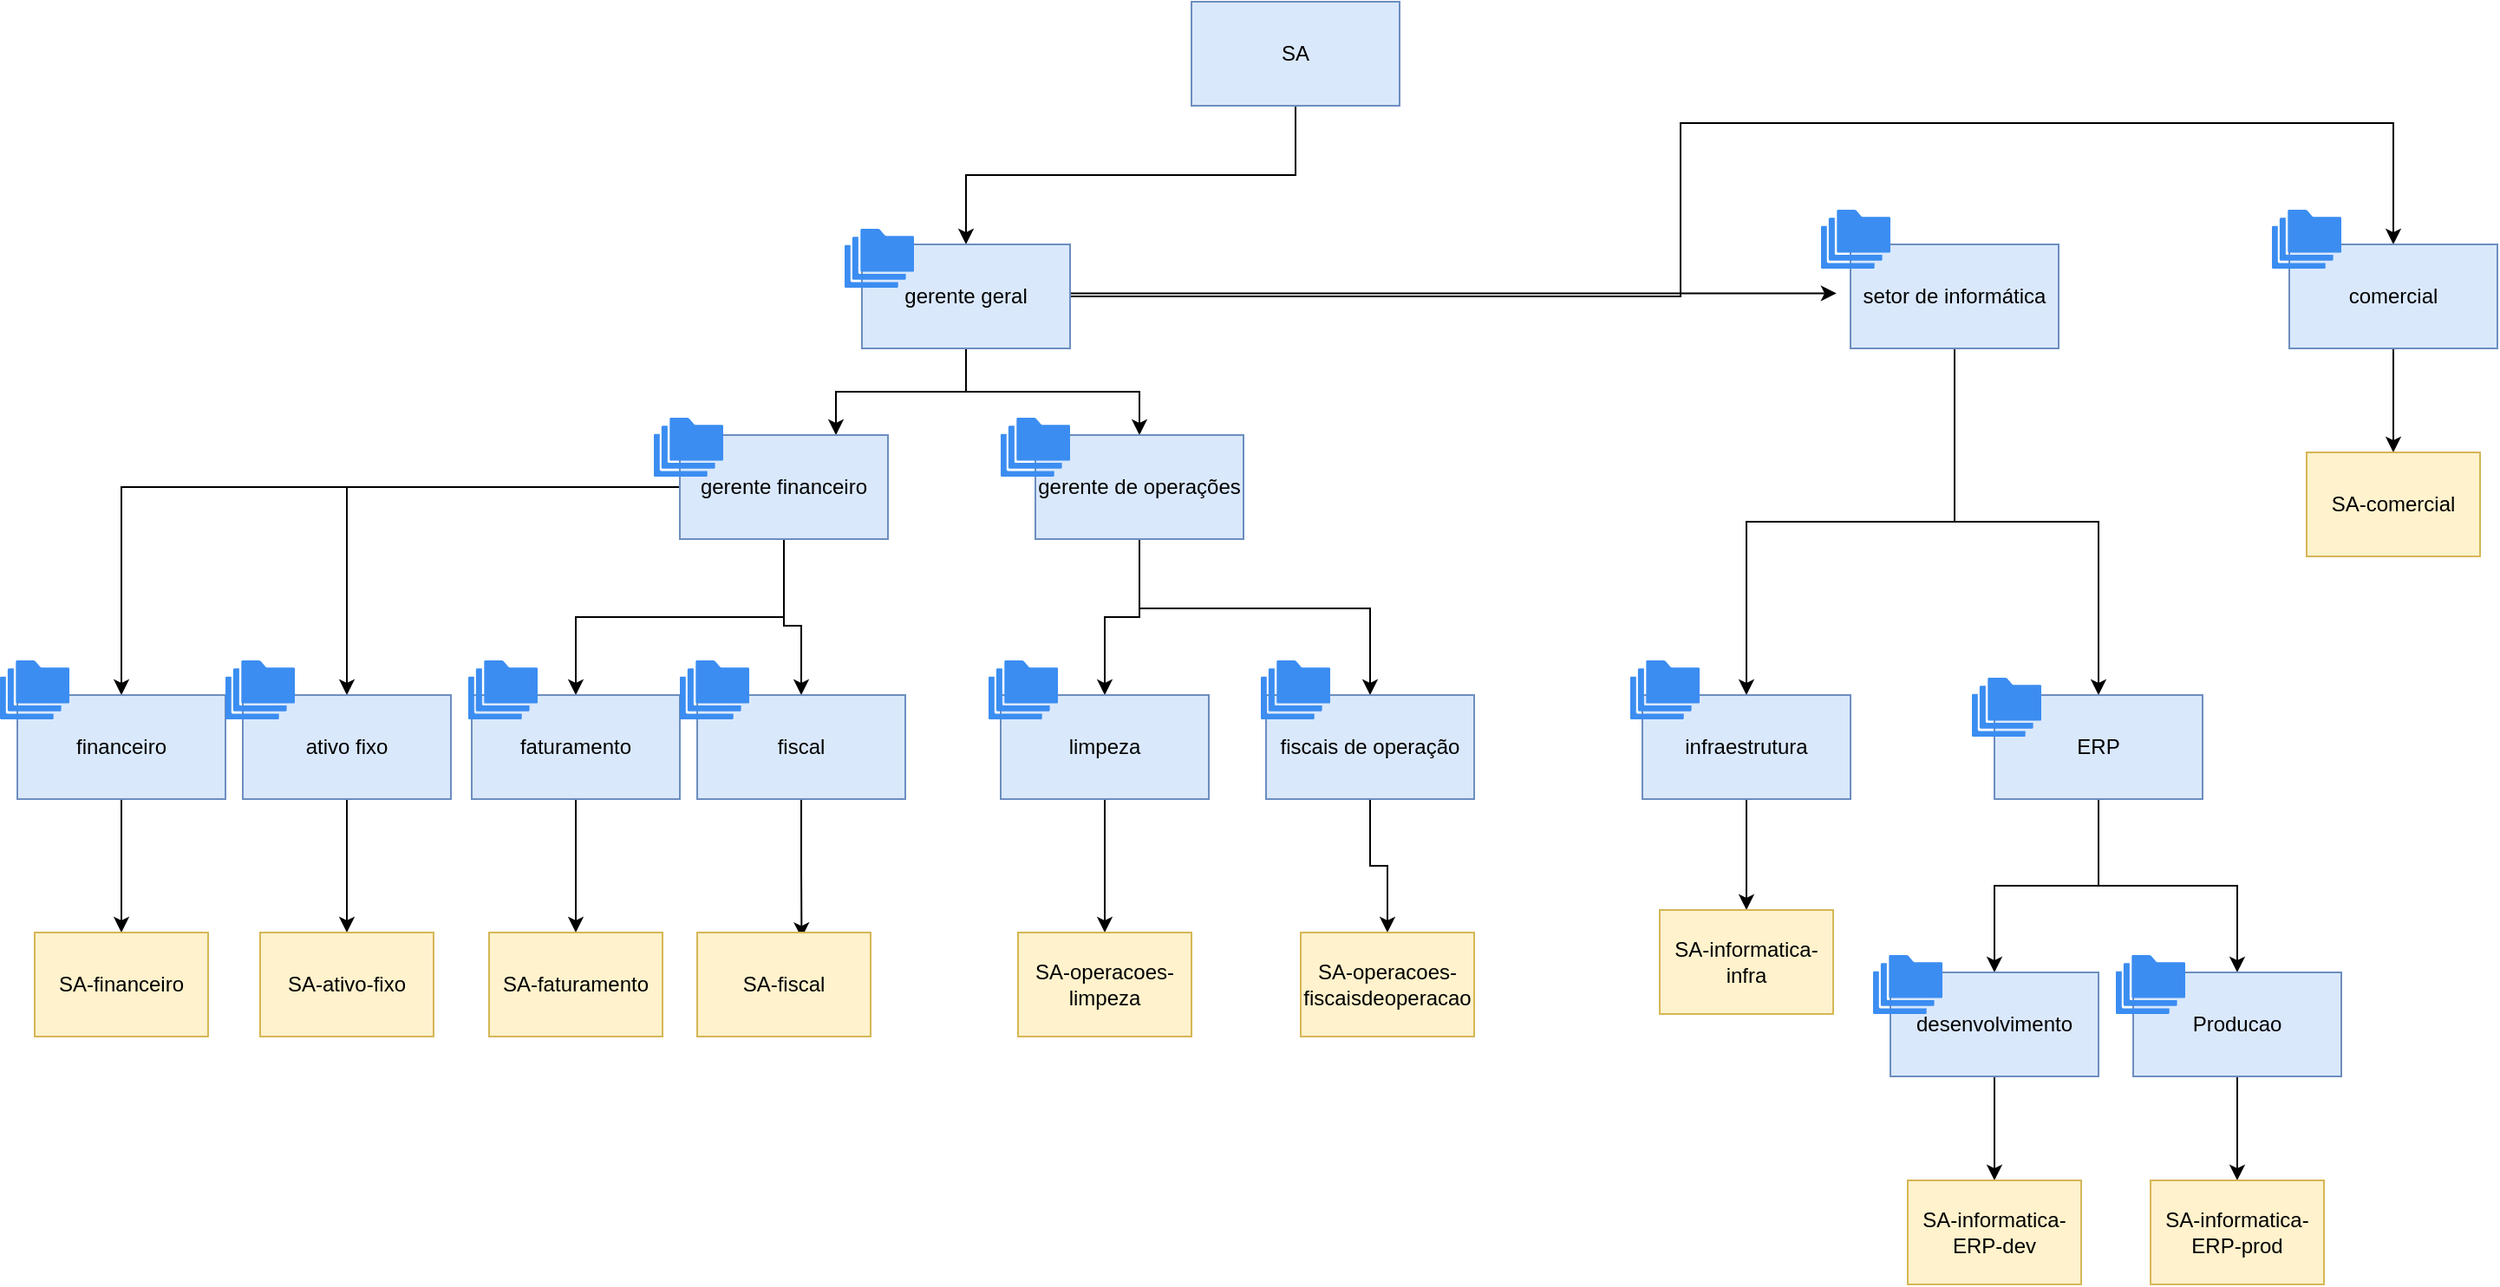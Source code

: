 <mxfile version="20.8.12" type="device" pages="2"><diagram id="OJ75zlZ3bGXf0F_jo_-T" name="organizacao_gcp"><mxGraphModel dx="2327" dy="819" grid="1" gridSize="10" guides="1" tooltips="1" connect="1" arrows="1" fold="1" page="1" pageScale="1" pageWidth="827" pageHeight="1169" math="0" shadow="0"><root><mxCell id="0"/><mxCell id="1" parent="0"/><mxCell id="lwq8H0B81Pt8OWV8RZo5-4" value="" style="edgeStyle=orthogonalEdgeStyle;rounded=0;orthogonalLoop=1;jettySize=auto;html=1;" parent="1" source="lwq8H0B81Pt8OWV8RZo5-1" target="lwq8H0B81Pt8OWV8RZo5-3" edge="1"><mxGeometry relative="1" as="geometry"><Array as="points"><mxPoint x="507" y="160"/><mxPoint x="317" y="160"/></Array></mxGeometry></mxCell><mxCell id="4tagldR8a85V4j4vMIqo-3" style="edgeStyle=orthogonalEdgeStyle;rounded=0;orthogonalLoop=1;jettySize=auto;html=1;entryX=-0.067;entryY=0.47;entryDx=0;entryDy=0;exitX=1;exitY=0.5;exitDx=0;exitDy=0;entryPerimeter=0;" parent="1" source="lwq8H0B81Pt8OWV8RZo5-3" target="lwq8H0B81Pt8OWV8RZo5-6" edge="1"><mxGeometry relative="1" as="geometry"><Array as="points"><mxPoint x="377" y="228"/></Array></mxGeometry></mxCell><mxCell id="lwq8H0B81Pt8OWV8RZo5-1" value="SA" style="rounded=0;whiteSpace=wrap;html=1;fillColor=#dae8fc;strokeColor=#6c8ebf;" parent="1" vertex="1"><mxGeometry x="447" y="60" width="120" height="60" as="geometry"/></mxCell><mxCell id="lwq8H0B81Pt8OWV8RZo5-16" style="edgeStyle=orthogonalEdgeStyle;rounded=0;orthogonalLoop=1;jettySize=auto;html=1;entryX=0.75;entryY=0;entryDx=0;entryDy=0;" parent="1" source="lwq8H0B81Pt8OWV8RZo5-3" target="lwq8H0B81Pt8OWV8RZo5-10" edge="1"><mxGeometry relative="1" as="geometry"/></mxCell><mxCell id="lwq8H0B81Pt8OWV8RZo5-17" style="edgeStyle=orthogonalEdgeStyle;rounded=0;orthogonalLoop=1;jettySize=auto;html=1;" parent="1" source="lwq8H0B81Pt8OWV8RZo5-3" target="lwq8H0B81Pt8OWV8RZo5-11" edge="1"><mxGeometry relative="1" as="geometry"/></mxCell><mxCell id="djTZxtKh78dddwnh8ZN--8" style="edgeStyle=orthogonalEdgeStyle;rounded=0;orthogonalLoop=1;jettySize=auto;html=1;entryX=0.5;entryY=0;entryDx=0;entryDy=0;" edge="1" parent="1" source="lwq8H0B81Pt8OWV8RZo5-3" target="djTZxtKh78dddwnh8ZN--7"><mxGeometry relative="1" as="geometry"><Array as="points"><mxPoint x="729" y="230"/><mxPoint x="729" y="130"/><mxPoint x="1140" y="130"/></Array></mxGeometry></mxCell><mxCell id="lwq8H0B81Pt8OWV8RZo5-3" value="gerente geral" style="whiteSpace=wrap;html=1;fillColor=#dae8fc;strokeColor=#6c8ebf;rounded=0;" parent="1" vertex="1"><mxGeometry x="257" y="200" width="120" height="60" as="geometry"/></mxCell><mxCell id="djTZxtKh78dddwnh8ZN--10" style="edgeStyle=orthogonalEdgeStyle;rounded=0;orthogonalLoop=1;jettySize=auto;html=1;entryX=0.5;entryY=0;entryDx=0;entryDy=0;" edge="1" parent="1" source="lwq8H0B81Pt8OWV8RZo5-6" target="4tagldR8a85V4j4vMIqo-5"><mxGeometry relative="1" as="geometry"/></mxCell><mxCell id="djTZxtKh78dddwnh8ZN--11" style="edgeStyle=orthogonalEdgeStyle;rounded=0;orthogonalLoop=1;jettySize=auto;html=1;" edge="1" parent="1" source="lwq8H0B81Pt8OWV8RZo5-6" target="4tagldR8a85V4j4vMIqo-6"><mxGeometry relative="1" as="geometry"/></mxCell><mxCell id="lwq8H0B81Pt8OWV8RZo5-6" value="setor de informática" style="whiteSpace=wrap;html=1;fillColor=#dae8fc;strokeColor=#6c8ebf;rounded=0;" parent="1" vertex="1"><mxGeometry x="827" y="200" width="120" height="60" as="geometry"/></mxCell><mxCell id="lwq8H0B81Pt8OWV8RZo5-8" value="" style="sketch=0;html=1;aspect=fixed;strokeColor=none;shadow=0;align=center;verticalAlign=top;fillColor=#3B8DF1;shape=mxgraph.gcp2.folders" parent="1" vertex="1"><mxGeometry x="247" y="191" width="40" height="34" as="geometry"/></mxCell><mxCell id="lwq8H0B81Pt8OWV8RZo5-9" value="" style="sketch=0;html=1;aspect=fixed;strokeColor=none;shadow=0;align=center;verticalAlign=top;fillColor=#3B8DF1;shape=mxgraph.gcp2.folders" parent="1" vertex="1"><mxGeometry x="810" y="180" width="40" height="34" as="geometry"/></mxCell><mxCell id="lwq8H0B81Pt8OWV8RZo5-18" style="edgeStyle=orthogonalEdgeStyle;rounded=0;orthogonalLoop=1;jettySize=auto;html=1;entryX=0.5;entryY=0;entryDx=0;entryDy=0;" parent="1" source="lwq8H0B81Pt8OWV8RZo5-10" target="djTZxtKh78dddwnh8ZN--2" edge="1"><mxGeometry relative="1" as="geometry"/></mxCell><mxCell id="lwq8H0B81Pt8OWV8RZo5-19" style="edgeStyle=orthogonalEdgeStyle;rounded=0;orthogonalLoop=1;jettySize=auto;html=1;entryX=0.5;entryY=0;entryDx=0;entryDy=0;" parent="1" source="lwq8H0B81Pt8OWV8RZo5-10" target="lwq8H0B81Pt8OWV8RZo5-13" edge="1"><mxGeometry relative="1" as="geometry"/></mxCell><mxCell id="djTZxtKh78dddwnh8ZN--5" value="" style="edgeStyle=orthogonalEdgeStyle;rounded=0;orthogonalLoop=1;jettySize=auto;html=1;entryX=0.5;entryY=0;entryDx=0;entryDy=0;" edge="1" parent="1" source="lwq8H0B81Pt8OWV8RZo5-10" target="lwq8H0B81Pt8OWV8RZo5-12"><mxGeometry relative="1" as="geometry"/></mxCell><mxCell id="djTZxtKh78dddwnh8ZN--6" value="" style="edgeStyle=orthogonalEdgeStyle;rounded=0;orthogonalLoop=1;jettySize=auto;html=1;entryX=0.5;entryY=0;entryDx=0;entryDy=0;" edge="1" parent="1" source="lwq8H0B81Pt8OWV8RZo5-10" target="djTZxtKh78dddwnh8ZN--1"><mxGeometry relative="1" as="geometry"><Array as="points"><mxPoint x="212" y="420"/><mxPoint x="222" y="420"/></Array></mxGeometry></mxCell><mxCell id="lwq8H0B81Pt8OWV8RZo5-10" value="gerente financeiro" style="whiteSpace=wrap;html=1;fillColor=#dae8fc;strokeColor=#6c8ebf;rounded=0;" parent="1" vertex="1"><mxGeometry x="152" y="310" width="120" height="60" as="geometry"/></mxCell><mxCell id="lwq8H0B81Pt8OWV8RZo5-20" style="edgeStyle=orthogonalEdgeStyle;rounded=0;orthogonalLoop=1;jettySize=auto;html=1;entryX=0.5;entryY=0;entryDx=0;entryDy=0;" parent="1" source="lwq8H0B81Pt8OWV8RZo5-11" target="lwq8H0B81Pt8OWV8RZo5-14" edge="1"><mxGeometry relative="1" as="geometry"/></mxCell><mxCell id="pcs6MdZ5Q6hqSYQ5dK1e-26" style="edgeStyle=orthogonalEdgeStyle;rounded=0;orthogonalLoop=1;jettySize=auto;html=1;entryX=0.5;entryY=0;entryDx=0;entryDy=0;" edge="1" parent="1" source="lwq8H0B81Pt8OWV8RZo5-11" target="lwq8H0B81Pt8OWV8RZo5-15"><mxGeometry relative="1" as="geometry"><Array as="points"><mxPoint x="417" y="410"/><mxPoint x="550" y="410"/></Array></mxGeometry></mxCell><mxCell id="lwq8H0B81Pt8OWV8RZo5-11" value="gerente de operações" style="whiteSpace=wrap;html=1;fillColor=#dae8fc;strokeColor=#6c8ebf;rounded=0;" parent="1" vertex="1"><mxGeometry x="357" y="310" width="120" height="60" as="geometry"/></mxCell><mxCell id="pcs6MdZ5Q6hqSYQ5dK1e-7" style="edgeStyle=orthogonalEdgeStyle;rounded=0;orthogonalLoop=1;jettySize=auto;html=1;entryX=0.5;entryY=0;entryDx=0;entryDy=0;" edge="1" parent="1" source="lwq8H0B81Pt8OWV8RZo5-12" target="pcs6MdZ5Q6hqSYQ5dK1e-3"><mxGeometry relative="1" as="geometry"/></mxCell><mxCell id="lwq8H0B81Pt8OWV8RZo5-12" value="faturamento&lt;br&gt;" style="whiteSpace=wrap;html=1;fillColor=#dae8fc;strokeColor=#6c8ebf;rounded=0;" parent="1" vertex="1"><mxGeometry x="32" y="460" width="120" height="60" as="geometry"/></mxCell><mxCell id="pcs6MdZ5Q6hqSYQ5dK1e-5" style="edgeStyle=orthogonalEdgeStyle;rounded=0;orthogonalLoop=1;jettySize=auto;html=1;entryX=0.5;entryY=0;entryDx=0;entryDy=0;" edge="1" parent="1" source="lwq8H0B81Pt8OWV8RZo5-13" target="pcs6MdZ5Q6hqSYQ5dK1e-1"><mxGeometry relative="1" as="geometry"/></mxCell><mxCell id="lwq8H0B81Pt8OWV8RZo5-13" value="financeiro" style="whiteSpace=wrap;html=1;fillColor=#dae8fc;strokeColor=#6c8ebf;rounded=0;" parent="1" vertex="1"><mxGeometry x="-230" y="460" width="120" height="60" as="geometry"/></mxCell><mxCell id="pcs6MdZ5Q6hqSYQ5dK1e-15" style="edgeStyle=orthogonalEdgeStyle;rounded=0;orthogonalLoop=1;jettySize=auto;html=1;entryX=0.5;entryY=0;entryDx=0;entryDy=0;" edge="1" parent="1" source="lwq8H0B81Pt8OWV8RZo5-14" target="pcs6MdZ5Q6hqSYQ5dK1e-9"><mxGeometry relative="1" as="geometry"/></mxCell><mxCell id="lwq8H0B81Pt8OWV8RZo5-14" value="limpeza" style="whiteSpace=wrap;html=1;fillColor=#dae8fc;strokeColor=#6c8ebf;rounded=0;" parent="1" vertex="1"><mxGeometry x="337" y="460" width="120" height="60" as="geometry"/></mxCell><mxCell id="pcs6MdZ5Q6hqSYQ5dK1e-16" style="edgeStyle=orthogonalEdgeStyle;rounded=0;orthogonalLoop=1;jettySize=auto;html=1;" edge="1" parent="1" source="lwq8H0B81Pt8OWV8RZo5-15" target="pcs6MdZ5Q6hqSYQ5dK1e-10"><mxGeometry relative="1" as="geometry"/></mxCell><mxCell id="lwq8H0B81Pt8OWV8RZo5-15" value="fiscais de operação" style="whiteSpace=wrap;html=1;fillColor=#dae8fc;strokeColor=#6c8ebf;rounded=0;" parent="1" vertex="1"><mxGeometry x="490" y="460" width="120" height="60" as="geometry"/></mxCell><mxCell id="lwq8H0B81Pt8OWV8RZo5-31" value="" style="sketch=0;html=1;aspect=fixed;strokeColor=none;shadow=0;align=center;verticalAlign=top;fillColor=#3B8DF1;shape=mxgraph.gcp2.folders" parent="1" vertex="1"><mxGeometry x="137" y="300" width="40" height="34" as="geometry"/></mxCell><mxCell id="lwq8H0B81Pt8OWV8RZo5-32" value="" style="sketch=0;html=1;aspect=fixed;strokeColor=none;shadow=0;align=center;verticalAlign=top;fillColor=#3B8DF1;shape=mxgraph.gcp2.folders" parent="1" vertex="1"><mxGeometry x="337" y="300" width="40" height="34" as="geometry"/></mxCell><mxCell id="lwq8H0B81Pt8OWV8RZo5-33" value="" style="sketch=0;html=1;aspect=fixed;strokeColor=none;shadow=0;align=center;verticalAlign=top;fillColor=#3B8DF1;shape=mxgraph.gcp2.folders" parent="1" vertex="1"><mxGeometry x="30" y="440" width="40" height="34" as="geometry"/></mxCell><mxCell id="pcs6MdZ5Q6hqSYQ5dK1e-17" style="edgeStyle=orthogonalEdgeStyle;rounded=0;orthogonalLoop=1;jettySize=auto;html=1;entryX=0.5;entryY=0;entryDx=0;entryDy=0;" edge="1" parent="1" source="4tagldR8a85V4j4vMIqo-5" target="pcs6MdZ5Q6hqSYQ5dK1e-12"><mxGeometry relative="1" as="geometry"/></mxCell><mxCell id="4tagldR8a85V4j4vMIqo-5" value="infraestrutura&lt;br&gt;" style="whiteSpace=wrap;html=1;fillColor=#dae8fc;strokeColor=#6c8ebf;rounded=0;" parent="1" vertex="1"><mxGeometry x="707" y="460" width="120" height="60" as="geometry"/></mxCell><mxCell id="djTZxtKh78dddwnh8ZN--13" style="edgeStyle=orthogonalEdgeStyle;rounded=0;orthogonalLoop=1;jettySize=auto;html=1;entryX=0.5;entryY=0;entryDx=0;entryDy=0;" edge="1" parent="1" source="4tagldR8a85V4j4vMIqo-6" target="djTZxtKh78dddwnh8ZN--12"><mxGeometry relative="1" as="geometry"/></mxCell><mxCell id="djTZxtKh78dddwnh8ZN--14" style="edgeStyle=orthogonalEdgeStyle;rounded=0;orthogonalLoop=1;jettySize=auto;html=1;" edge="1" parent="1" source="4tagldR8a85V4j4vMIqo-6" target="djTZxtKh78dddwnh8ZN--9"><mxGeometry relative="1" as="geometry"/></mxCell><mxCell id="4tagldR8a85V4j4vMIqo-6" value="ERP&lt;br&gt;" style="whiteSpace=wrap;html=1;fillColor=#dae8fc;strokeColor=#6c8ebf;rounded=0;" parent="1" vertex="1"><mxGeometry x="910" y="460" width="120" height="60" as="geometry"/></mxCell><mxCell id="4tagldR8a85V4j4vMIqo-7" value="" style="sketch=0;html=1;aspect=fixed;strokeColor=none;shadow=0;align=center;verticalAlign=top;fillColor=#3B8DF1;shape=mxgraph.gcp2.folders" parent="1" vertex="1"><mxGeometry x="897" y="450" width="40" height="34" as="geometry"/></mxCell><mxCell id="4tagldR8a85V4j4vMIqo-8" value="" style="sketch=0;html=1;aspect=fixed;strokeColor=none;shadow=0;align=center;verticalAlign=top;fillColor=#3B8DF1;shape=mxgraph.gcp2.folders" parent="1" vertex="1"><mxGeometry x="700" y="440" width="40" height="34" as="geometry"/></mxCell><mxCell id="pcs6MdZ5Q6hqSYQ5dK1e-8" style="edgeStyle=orthogonalEdgeStyle;rounded=0;orthogonalLoop=1;jettySize=auto;html=1;entryX=0.602;entryY=0.053;entryDx=0;entryDy=0;entryPerimeter=0;" edge="1" parent="1" source="djTZxtKh78dddwnh8ZN--1" target="pcs6MdZ5Q6hqSYQ5dK1e-4"><mxGeometry relative="1" as="geometry"/></mxCell><mxCell id="djTZxtKh78dddwnh8ZN--1" value="fiscal&lt;br&gt;" style="whiteSpace=wrap;html=1;fillColor=#dae8fc;strokeColor=#6c8ebf;rounded=0;" vertex="1" parent="1"><mxGeometry x="162" y="460" width="120" height="60" as="geometry"/></mxCell><mxCell id="pcs6MdZ5Q6hqSYQ5dK1e-6" style="edgeStyle=orthogonalEdgeStyle;rounded=0;orthogonalLoop=1;jettySize=auto;html=1;" edge="1" parent="1" source="djTZxtKh78dddwnh8ZN--2" target="pcs6MdZ5Q6hqSYQ5dK1e-2"><mxGeometry relative="1" as="geometry"/></mxCell><mxCell id="djTZxtKh78dddwnh8ZN--2" value="ativo fixo&lt;br&gt;" style="whiteSpace=wrap;html=1;fillColor=#dae8fc;strokeColor=#6c8ebf;rounded=0;" vertex="1" parent="1"><mxGeometry x="-100" y="460" width="120" height="60" as="geometry"/></mxCell><mxCell id="djTZxtKh78dddwnh8ZN--3" value="" style="sketch=0;html=1;aspect=fixed;strokeColor=none;shadow=0;align=center;verticalAlign=top;fillColor=#3B8DF1;shape=mxgraph.gcp2.folders" vertex="1" parent="1"><mxGeometry x="-110" y="440" width="40" height="34" as="geometry"/></mxCell><mxCell id="djTZxtKh78dddwnh8ZN--4" value="" style="sketch=0;html=1;aspect=fixed;strokeColor=none;shadow=0;align=center;verticalAlign=top;fillColor=#3B8DF1;shape=mxgraph.gcp2.folders" vertex="1" parent="1"><mxGeometry x="-240" y="440" width="40" height="34" as="geometry"/></mxCell><mxCell id="lwq8H0B81Pt8OWV8RZo5-34" value="" style="sketch=0;html=1;aspect=fixed;strokeColor=none;shadow=0;align=center;verticalAlign=top;fillColor=#3B8DF1;shape=mxgraph.gcp2.folders" parent="1" vertex="1"><mxGeometry x="152" y="440" width="40" height="34" as="geometry"/></mxCell><mxCell id="pcs6MdZ5Q6hqSYQ5dK1e-25" style="edgeStyle=orthogonalEdgeStyle;rounded=0;orthogonalLoop=1;jettySize=auto;html=1;" edge="1" parent="1" source="djTZxtKh78dddwnh8ZN--7" target="pcs6MdZ5Q6hqSYQ5dK1e-24"><mxGeometry relative="1" as="geometry"/></mxCell><mxCell id="djTZxtKh78dddwnh8ZN--7" value="comercial" style="whiteSpace=wrap;html=1;fillColor=#dae8fc;strokeColor=#6c8ebf;rounded=0;" vertex="1" parent="1"><mxGeometry x="1080" y="200" width="120" height="60" as="geometry"/></mxCell><mxCell id="4tagldR8a85V4j4vMIqo-2" value="" style="sketch=0;html=1;aspect=fixed;strokeColor=none;shadow=0;align=center;verticalAlign=top;fillColor=#3B8DF1;shape=mxgraph.gcp2.folders" parent="1" vertex="1"><mxGeometry x="1070" y="180" width="40" height="34" as="geometry"/></mxCell><mxCell id="pcs6MdZ5Q6hqSYQ5dK1e-19" style="edgeStyle=orthogonalEdgeStyle;rounded=0;orthogonalLoop=1;jettySize=auto;html=1;entryX=0.5;entryY=0;entryDx=0;entryDy=0;" edge="1" parent="1" source="djTZxtKh78dddwnh8ZN--9" target="pcs6MdZ5Q6hqSYQ5dK1e-14"><mxGeometry relative="1" as="geometry"/></mxCell><mxCell id="djTZxtKh78dddwnh8ZN--9" value="Producao" style="whiteSpace=wrap;html=1;fillColor=#dae8fc;strokeColor=#6c8ebf;rounded=0;" vertex="1" parent="1"><mxGeometry x="990" y="620" width="120" height="60" as="geometry"/></mxCell><mxCell id="pcs6MdZ5Q6hqSYQ5dK1e-18" style="edgeStyle=orthogonalEdgeStyle;rounded=0;orthogonalLoop=1;jettySize=auto;html=1;entryX=0.5;entryY=0;entryDx=0;entryDy=0;" edge="1" parent="1" source="djTZxtKh78dddwnh8ZN--12" target="pcs6MdZ5Q6hqSYQ5dK1e-11"><mxGeometry relative="1" as="geometry"/></mxCell><mxCell id="djTZxtKh78dddwnh8ZN--12" value="desenvolvimento" style="whiteSpace=wrap;html=1;fillColor=#dae8fc;strokeColor=#6c8ebf;rounded=0;" vertex="1" parent="1"><mxGeometry x="850" y="620" width="120" height="60" as="geometry"/></mxCell><mxCell id="M6BkwKPJXg1PeEnx0YQx-1" value="" style="sketch=0;html=1;aspect=fixed;strokeColor=none;shadow=0;align=center;verticalAlign=top;fillColor=#3B8DF1;shape=mxgraph.gcp2.folders" vertex="1" parent="1"><mxGeometry x="487" y="440" width="40" height="34" as="geometry"/></mxCell><mxCell id="M6BkwKPJXg1PeEnx0YQx-2" value="" style="sketch=0;html=1;aspect=fixed;strokeColor=none;shadow=0;align=center;verticalAlign=top;fillColor=#3B8DF1;shape=mxgraph.gcp2.folders" vertex="1" parent="1"><mxGeometry x="330" y="440" width="40" height="34" as="geometry"/></mxCell><mxCell id="M6BkwKPJXg1PeEnx0YQx-3" value="" style="sketch=0;html=1;aspect=fixed;strokeColor=none;shadow=0;align=center;verticalAlign=top;fillColor=#3B8DF1;shape=mxgraph.gcp2.folders" vertex="1" parent="1"><mxGeometry x="840" y="610" width="40" height="34" as="geometry"/></mxCell><mxCell id="M6BkwKPJXg1PeEnx0YQx-4" value="" style="sketch=0;html=1;aspect=fixed;strokeColor=none;shadow=0;align=center;verticalAlign=top;fillColor=#3B8DF1;shape=mxgraph.gcp2.folders" vertex="1" parent="1"><mxGeometry x="980" y="610" width="40" height="34" as="geometry"/></mxCell><mxCell id="pcs6MdZ5Q6hqSYQ5dK1e-1" value="SA-financeiro&lt;br&gt;" style="whiteSpace=wrap;html=1;fillColor=#fff2cc;strokeColor=#d6b656;rounded=0;" vertex="1" parent="1"><mxGeometry x="-220" y="597" width="100" height="60" as="geometry"/></mxCell><mxCell id="pcs6MdZ5Q6hqSYQ5dK1e-2" value="SA-ativo-fixo" style="whiteSpace=wrap;html=1;fillColor=#fff2cc;strokeColor=#d6b656;rounded=0;" vertex="1" parent="1"><mxGeometry x="-90" y="597" width="100" height="60" as="geometry"/></mxCell><mxCell id="pcs6MdZ5Q6hqSYQ5dK1e-3" value="SA-faturamento" style="whiteSpace=wrap;html=1;fillColor=#fff2cc;strokeColor=#d6b656;rounded=0;" vertex="1" parent="1"><mxGeometry x="42" y="597" width="100" height="60" as="geometry"/></mxCell><mxCell id="pcs6MdZ5Q6hqSYQ5dK1e-4" value="SA-fiscal" style="whiteSpace=wrap;html=1;fillColor=#fff2cc;strokeColor=#d6b656;rounded=0;" vertex="1" parent="1"><mxGeometry x="162" y="597" width="100" height="60" as="geometry"/></mxCell><mxCell id="pcs6MdZ5Q6hqSYQ5dK1e-9" value="SA-operacoes-limpeza" style="whiteSpace=wrap;html=1;fillColor=#fff2cc;strokeColor=#d6b656;rounded=0;" vertex="1" parent="1"><mxGeometry x="347" y="597" width="100" height="60" as="geometry"/></mxCell><mxCell id="pcs6MdZ5Q6hqSYQ5dK1e-10" value="SA-operacoes-fiscaisdeoperacao" style="whiteSpace=wrap;html=1;fillColor=#fff2cc;strokeColor=#d6b656;rounded=0;" vertex="1" parent="1"><mxGeometry x="510" y="597" width="100" height="60" as="geometry"/></mxCell><mxCell id="pcs6MdZ5Q6hqSYQ5dK1e-11" value="SA-informatica-ERP-dev" style="whiteSpace=wrap;html=1;fillColor=#fff2cc;strokeColor=#d6b656;rounded=0;" vertex="1" parent="1"><mxGeometry x="860" y="740" width="100" height="60" as="geometry"/></mxCell><mxCell id="pcs6MdZ5Q6hqSYQ5dK1e-12" value="SA-informatica-infra" style="whiteSpace=wrap;html=1;fillColor=#fff2cc;strokeColor=#d6b656;rounded=0;" vertex="1" parent="1"><mxGeometry x="717" y="584" width="100" height="60" as="geometry"/></mxCell><mxCell id="pcs6MdZ5Q6hqSYQ5dK1e-14" value="SA-informatica-ERP-prod" style="whiteSpace=wrap;html=1;fillColor=#fff2cc;strokeColor=#d6b656;rounded=0;" vertex="1" parent="1"><mxGeometry x="1000" y="740" width="100" height="60" as="geometry"/></mxCell><mxCell id="pcs6MdZ5Q6hqSYQ5dK1e-24" value="SA-comercial" style="whiteSpace=wrap;html=1;fillColor=#fff2cc;strokeColor=#d6b656;rounded=0;" vertex="1" parent="1"><mxGeometry x="1090" y="320" width="100" height="60" as="geometry"/></mxCell></root></mxGraphModel></diagram><diagram id="z-7XpXx9mp-PBBUGqZUO" name="organizacao_grupos"><mxGraphModel dx="1050" dy="573" grid="1" gridSize="10" guides="1" tooltips="1" connect="1" arrows="1" fold="1" page="1" pageScale="1" pageWidth="827" pageHeight="1169" math="0" shadow="0"><root><mxCell id="0"/><mxCell id="1" parent="0"/><mxCell id="r2_SFlGKL5OcZtT6BBKR-3" value="" style="edgeStyle=orthogonalEdgeStyle;rounded=0;orthogonalLoop=1;jettySize=auto;html=1;" parent="1" source="r2_SFlGKL5OcZtT6BBKR-1" target="r2_SFlGKL5OcZtT6BBKR-2" edge="1"><mxGeometry relative="1" as="geometry"/></mxCell><mxCell id="r2_SFlGKL5OcZtT6BBKR-11" style="edgeStyle=orthogonalEdgeStyle;rounded=0;orthogonalLoop=1;jettySize=auto;html=1;entryX=0.5;entryY=0;entryDx=0;entryDy=0;" parent="1" source="r2_SFlGKL5OcZtT6BBKR-1" edge="1" target="r2_SFlGKL5OcZtT6BBKR-7"><mxGeometry relative="1" as="geometry"><mxPoint x="410" y="220" as="targetPoint"/></mxGeometry></mxCell><mxCell id="r2_SFlGKL5OcZtT6BBKR-20" style="edgeStyle=orthogonalEdgeStyle;rounded=0;orthogonalLoop=1;jettySize=auto;html=1;entryX=0.5;entryY=0;entryDx=0;entryDy=0;" parent="1" source="r2_SFlGKL5OcZtT6BBKR-1" edge="1" target="r2_SFlGKL5OcZtT6BBKR-13"><mxGeometry relative="1" as="geometry"><mxPoint x="90" y="220" as="targetPoint"/></mxGeometry></mxCell><mxCell id="r2_SFlGKL5OcZtT6BBKR-21" style="edgeStyle=orthogonalEdgeStyle;rounded=0;orthogonalLoop=1;jettySize=auto;html=1;entryX=0.587;entryY=0.023;entryDx=0;entryDy=0;entryPerimeter=0;" parent="1" source="r2_SFlGKL5OcZtT6BBKR-1" edge="1" target="r2_SFlGKL5OcZtT6BBKR-12"><mxGeometry relative="1" as="geometry"><mxPoint x="580" y="220" as="targetPoint"/></mxGeometry></mxCell><mxCell id="rhHolZ_0NMa-kyzAK3YY-5" style="edgeStyle=orthogonalEdgeStyle;rounded=0;orthogonalLoop=1;jettySize=auto;html=1;entryX=0.5;entryY=0;entryDx=0;entryDy=0;" edge="1" parent="1" source="r2_SFlGKL5OcZtT6BBKR-1" target="rhHolZ_0NMa-kyzAK3YY-2"><mxGeometry relative="1" as="geometry"/></mxCell><mxCell id="r2_SFlGKL5OcZtT6BBKR-1" value="SA" style="rounded=0;whiteSpace=wrap;html=1;" parent="1" vertex="1"><mxGeometry x="210" y="90" width="120" height="60" as="geometry"/></mxCell><mxCell id="r2_SFlGKL5OcZtT6BBKR-5" style="edgeStyle=orthogonalEdgeStyle;rounded=0;orthogonalLoop=1;jettySize=auto;html=1;" parent="1" source="r2_SFlGKL5OcZtT6BBKR-2" edge="1"><mxGeometry relative="1" as="geometry"><mxPoint x="270" y="360" as="targetPoint"/></mxGeometry></mxCell><mxCell id="r2_SFlGKL5OcZtT6BBKR-2" value="operações" style="whiteSpace=wrap;html=1;rounded=0;" parent="1" vertex="1"><mxGeometry x="210" y="230" width="120" height="60" as="geometry"/></mxCell><mxCell id="r2_SFlGKL5OcZtT6BBKR-4" value="" style="shape=actor;whiteSpace=wrap;html=1;" parent="1" vertex="1"><mxGeometry x="250" y="370" width="40" height="60" as="geometry"/></mxCell><mxCell id="r2_SFlGKL5OcZtT6BBKR-6" value="" style="sketch=0;pointerEvents=1;shadow=0;dashed=0;html=1;strokeColor=none;labelPosition=center;verticalLabelPosition=bottom;verticalAlign=top;align=center;fillColor=#505050;shape=mxgraph.mscae.intune.user_group" parent="1" vertex="1"><mxGeometry x="180" y="210" width="50" height="37" as="geometry"/></mxCell><mxCell id="r2_SFlGKL5OcZtT6BBKR-10" style="edgeStyle=orthogonalEdgeStyle;rounded=0;orthogonalLoop=1;jettySize=auto;html=1;" parent="1" source="r2_SFlGKL5OcZtT6BBKR-7" edge="1"><mxGeometry relative="1" as="geometry"><mxPoint x="410" y="360" as="targetPoint"/></mxGeometry></mxCell><mxCell id="r2_SFlGKL5OcZtT6BBKR-7" value="informática" style="whiteSpace=wrap;html=1;rounded=0;" parent="1" vertex="1"><mxGeometry x="350" y="230" width="120" height="60" as="geometry"/></mxCell><mxCell id="r2_SFlGKL5OcZtT6BBKR-8" value="" style="sketch=0;pointerEvents=1;shadow=0;dashed=0;html=1;strokeColor=none;labelPosition=center;verticalLabelPosition=bottom;verticalAlign=top;align=center;fillColor=#505050;shape=mxgraph.mscae.intune.user_group" parent="1" vertex="1"><mxGeometry x="440" y="210" width="50" height="37" as="geometry"/></mxCell><mxCell id="r2_SFlGKL5OcZtT6BBKR-9" value="" style="shape=actor;whiteSpace=wrap;html=1;" parent="1" vertex="1"><mxGeometry x="390" y="370" width="40" height="60" as="geometry"/></mxCell><mxCell id="r2_SFlGKL5OcZtT6BBKR-17" style="edgeStyle=orthogonalEdgeStyle;rounded=0;orthogonalLoop=1;jettySize=auto;html=1;" parent="1" source="r2_SFlGKL5OcZtT6BBKR-12" edge="1"><mxGeometry relative="1" as="geometry"><mxPoint x="570" y="360" as="targetPoint"/></mxGeometry></mxCell><mxCell id="r2_SFlGKL5OcZtT6BBKR-12" value="financeiro" style="whiteSpace=wrap;html=1;rounded=0;" parent="1" vertex="1"><mxGeometry x="510" y="230" width="120" height="60" as="geometry"/></mxCell><mxCell id="r2_SFlGKL5OcZtT6BBKR-19" style="edgeStyle=orthogonalEdgeStyle;rounded=0;orthogonalLoop=1;jettySize=auto;html=1;entryX=0.5;entryY=0;entryDx=0;entryDy=0;" parent="1" source="r2_SFlGKL5OcZtT6BBKR-13" target="r2_SFlGKL5OcZtT6BBKR-18" edge="1"><mxGeometry relative="1" as="geometry"/></mxCell><mxCell id="r2_SFlGKL5OcZtT6BBKR-13" value="comercial" style="whiteSpace=wrap;html=1;rounded=0;" parent="1" vertex="1"><mxGeometry x="30" y="230" width="120" height="60" as="geometry"/></mxCell><mxCell id="r2_SFlGKL5OcZtT6BBKR-14" value="" style="sketch=0;pointerEvents=1;shadow=0;dashed=0;html=1;strokeColor=none;labelPosition=center;verticalLabelPosition=bottom;verticalAlign=top;align=center;fillColor=#505050;shape=mxgraph.mscae.intune.user_group" parent="1" vertex="1"><mxGeometry x="10" y="210" width="50" height="37" as="geometry"/></mxCell><mxCell id="r2_SFlGKL5OcZtT6BBKR-15" value="" style="sketch=0;pointerEvents=1;shadow=0;dashed=0;html=1;strokeColor=none;labelPosition=center;verticalLabelPosition=bottom;verticalAlign=top;align=center;fillColor=#505050;shape=mxgraph.mscae.intune.user_group" parent="1" vertex="1"><mxGeometry x="600" y="210" width="50" height="37" as="geometry"/></mxCell><mxCell id="r2_SFlGKL5OcZtT6BBKR-16" value="" style="shape=actor;whiteSpace=wrap;html=1;" parent="1" vertex="1"><mxGeometry x="550" y="370" width="40" height="60" as="geometry"/></mxCell><mxCell id="r2_SFlGKL5OcZtT6BBKR-18" value="" style="shape=actor;whiteSpace=wrap;html=1;" parent="1" vertex="1"><mxGeometry x="70" y="370" width="40" height="60" as="geometry"/></mxCell><mxCell id="rhHolZ_0NMa-kyzAK3YY-1" style="edgeStyle=orthogonalEdgeStyle;rounded=0;orthogonalLoop=1;jettySize=auto;html=1;" edge="1" parent="1" source="rhHolZ_0NMa-kyzAK3YY-2"><mxGeometry relative="1" as="geometry"><mxPoint x="730" y="360" as="targetPoint"/></mxGeometry></mxCell><mxCell id="rhHolZ_0NMa-kyzAK3YY-2" value="gerência" style="whiteSpace=wrap;html=1;rounded=0;" vertex="1" parent="1"><mxGeometry x="670" y="230" width="120" height="60" as="geometry"/></mxCell><mxCell id="rhHolZ_0NMa-kyzAK3YY-3" value="" style="sketch=0;pointerEvents=1;shadow=0;dashed=0;html=1;strokeColor=none;labelPosition=center;verticalLabelPosition=bottom;verticalAlign=top;align=center;fillColor=#505050;shape=mxgraph.mscae.intune.user_group" vertex="1" parent="1"><mxGeometry x="760" y="210" width="50" height="37" as="geometry"/></mxCell><mxCell id="rhHolZ_0NMa-kyzAK3YY-4" value="" style="shape=actor;whiteSpace=wrap;html=1;" vertex="1" parent="1"><mxGeometry x="710" y="370" width="40" height="60" as="geometry"/></mxCell></root></mxGraphModel></diagram></mxfile>